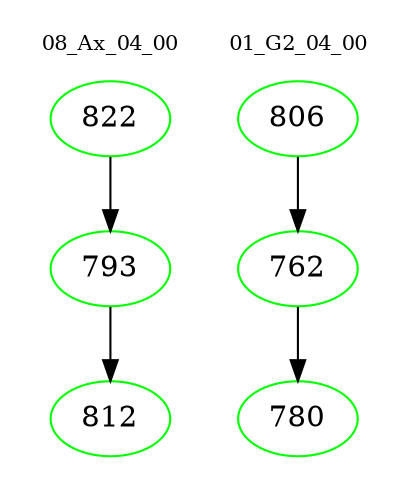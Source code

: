 digraph{
subgraph cluster_0 {
color = white
label = "08_Ax_04_00";
fontsize=10;
T0_822 [label="822", color="green"]
T0_822 -> T0_793 [color="black"]
T0_793 [label="793", color="green"]
T0_793 -> T0_812 [color="black"]
T0_812 [label="812", color="green"]
}
subgraph cluster_1 {
color = white
label = "01_G2_04_00";
fontsize=10;
T1_806 [label="806", color="green"]
T1_806 -> T1_762 [color="black"]
T1_762 [label="762", color="green"]
T1_762 -> T1_780 [color="black"]
T1_780 [label="780", color="green"]
}
}
